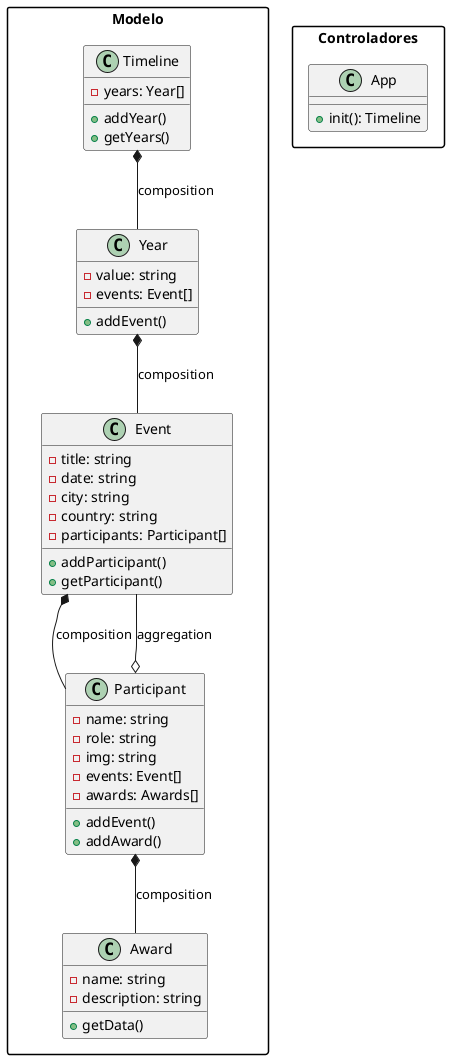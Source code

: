 @startuml timeline

skinparam packageStyle rectangle

' === MODELO ===
package "Modelo" {
    class Timeline{
        - years: Year[]
        + addYear()
        + getYears()
    }

    class Year{
        - value: string
        - events: Event[]
        + addEvent()
    }

    class Event{
        - title: string
        - date: string
        - city: string
        - country: string
        - participants: Participant[]
        + addParticipant()
        + getParticipant()
    }

    class Participant{
        - name: string
        - role: string
        - img: string
        - events: Event[]
        - awards: Awards[]
        + addEvent()
        + addAward()
    }

    class Award {
        - name: string
        - description: string
        + getData()
    }
}

' === CONTROLADORES ===
package "Controladores" {
    class App {
        + init(): Timeline
    }
}

Timeline *-- Year           : composition
Year *-- Event              : composition
Event *-- Participant       : composition
Participant *-- Award       : composition
Participant o-- Event       : aggregation

@enduml